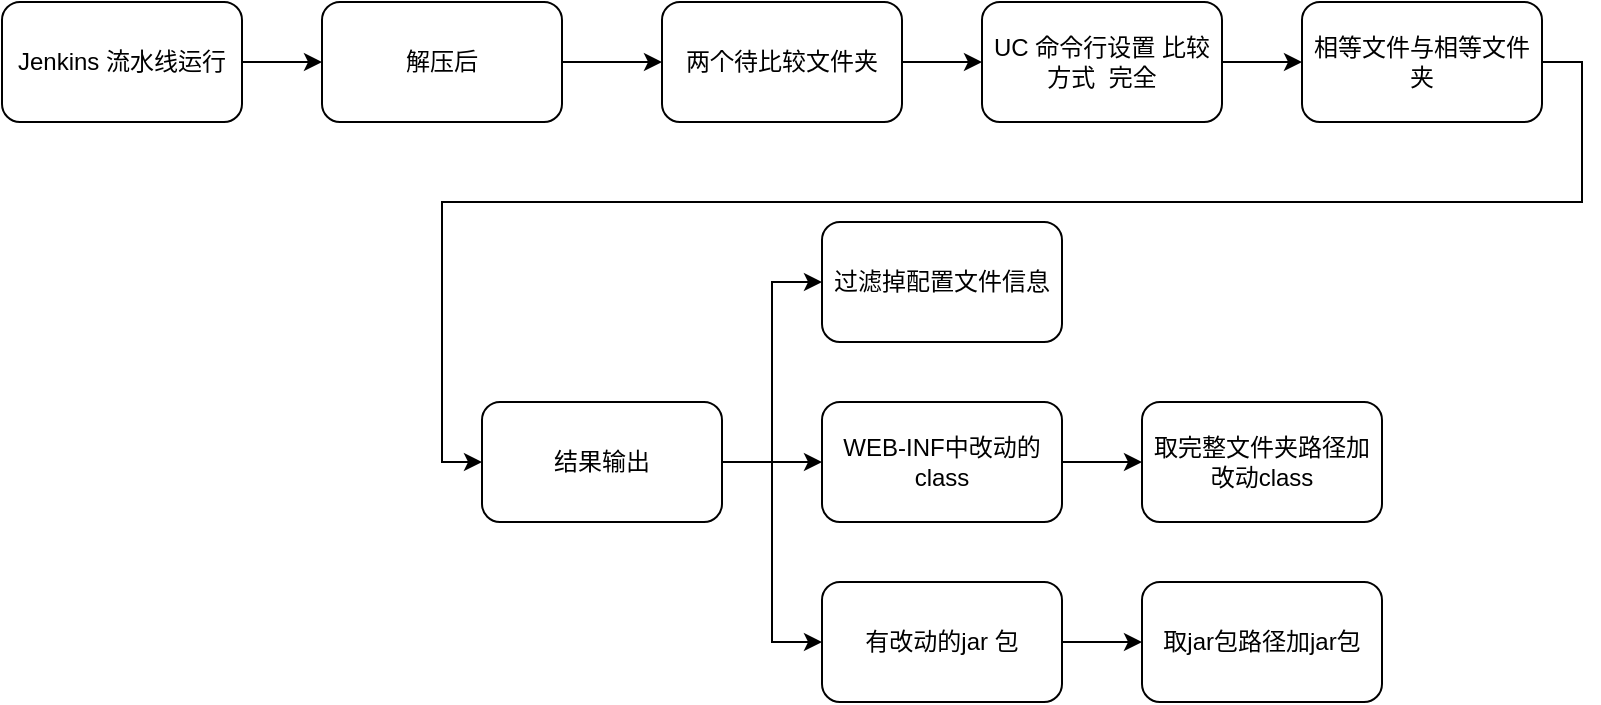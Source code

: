 <mxfile version="13.1.3" type="github">
  <diagram id="bmiANk7Wq_v8kcRveSlA" name="Page-1">
    <mxGraphModel dx="1360" dy="753" grid="1" gridSize="10" guides="1" tooltips="1" connect="1" arrows="1" fold="1" page="1" pageScale="1" pageWidth="1920" pageHeight="1200" math="0" shadow="0">
      <root>
        <mxCell id="0" />
        <mxCell id="1" parent="0" />
        <mxCell id="1f35J_IX4GEQWVw_s67f-8" style="edgeStyle=orthogonalEdgeStyle;rounded=0;orthogonalLoop=1;jettySize=auto;html=1;exitX=1;exitY=0.5;exitDx=0;exitDy=0;entryX=0;entryY=0.5;entryDx=0;entryDy=0;" edge="1" parent="1" source="1f35J_IX4GEQWVw_s67f-1" target="1f35J_IX4GEQWVw_s67f-4">
          <mxGeometry relative="1" as="geometry" />
        </mxCell>
        <mxCell id="1f35J_IX4GEQWVw_s67f-1" value="Jenkins&amp;nbsp;流水线运行" style="rounded=1;whiteSpace=wrap;html=1;" vertex="1" parent="1">
          <mxGeometry x="190" y="260" width="120" height="60" as="geometry" />
        </mxCell>
        <mxCell id="1f35J_IX4GEQWVw_s67f-10" style="edgeStyle=orthogonalEdgeStyle;rounded=0;orthogonalLoop=1;jettySize=auto;html=1;exitX=1;exitY=0.5;exitDx=0;exitDy=0;entryX=0;entryY=0.5;entryDx=0;entryDy=0;" edge="1" parent="1" source="1f35J_IX4GEQWVw_s67f-3" target="1f35J_IX4GEQWVw_s67f-5">
          <mxGeometry relative="1" as="geometry" />
        </mxCell>
        <mxCell id="1f35J_IX4GEQWVw_s67f-3" value="两个待比较文件夹" style="rounded=1;whiteSpace=wrap;html=1;" vertex="1" parent="1">
          <mxGeometry x="520" y="260" width="120" height="60" as="geometry" />
        </mxCell>
        <mxCell id="1f35J_IX4GEQWVw_s67f-9" style="edgeStyle=orthogonalEdgeStyle;rounded=0;orthogonalLoop=1;jettySize=auto;html=1;exitX=1;exitY=0.5;exitDx=0;exitDy=0;entryX=0;entryY=0.5;entryDx=0;entryDy=0;" edge="1" parent="1" source="1f35J_IX4GEQWVw_s67f-4" target="1f35J_IX4GEQWVw_s67f-3">
          <mxGeometry relative="1" as="geometry" />
        </mxCell>
        <mxCell id="1f35J_IX4GEQWVw_s67f-4" value="解压后" style="rounded=1;whiteSpace=wrap;html=1;" vertex="1" parent="1">
          <mxGeometry x="350" y="260" width="120" height="60" as="geometry" />
        </mxCell>
        <mxCell id="1f35J_IX4GEQWVw_s67f-11" style="edgeStyle=orthogonalEdgeStyle;rounded=0;orthogonalLoop=1;jettySize=auto;html=1;exitX=1;exitY=0.5;exitDx=0;exitDy=0;entryX=0;entryY=0.5;entryDx=0;entryDy=0;" edge="1" parent="1" source="1f35J_IX4GEQWVw_s67f-5" target="1f35J_IX4GEQWVw_s67f-6">
          <mxGeometry relative="1" as="geometry" />
        </mxCell>
        <mxCell id="1f35J_IX4GEQWVw_s67f-5" value="UC&amp;nbsp;命令行设置&amp;nbsp;比较方式&amp;nbsp; 完全" style="rounded=1;whiteSpace=wrap;html=1;" vertex="1" parent="1">
          <mxGeometry x="680" y="260" width="120" height="60" as="geometry" />
        </mxCell>
        <mxCell id="1f35J_IX4GEQWVw_s67f-12" style="edgeStyle=orthogonalEdgeStyle;rounded=0;orthogonalLoop=1;jettySize=auto;html=1;exitX=1;exitY=0.5;exitDx=0;exitDy=0;entryX=0;entryY=0.5;entryDx=0;entryDy=0;" edge="1" parent="1" source="1f35J_IX4GEQWVw_s67f-6" target="1f35J_IX4GEQWVw_s67f-7">
          <mxGeometry relative="1" as="geometry">
            <Array as="points">
              <mxPoint x="980" y="290" />
              <mxPoint x="980" y="360" />
              <mxPoint x="410" y="360" />
              <mxPoint x="410" y="490" />
            </Array>
          </mxGeometry>
        </mxCell>
        <mxCell id="1f35J_IX4GEQWVw_s67f-6" value="相等文件与相等文件夹" style="rounded=1;whiteSpace=wrap;html=1;" vertex="1" parent="1">
          <mxGeometry x="840" y="260" width="120" height="60" as="geometry" />
        </mxCell>
        <mxCell id="1f35J_IX4GEQWVw_s67f-18" style="edgeStyle=orthogonalEdgeStyle;rounded=0;orthogonalLoop=1;jettySize=auto;html=1;exitX=1;exitY=0.5;exitDx=0;exitDy=0;entryX=0;entryY=0.5;entryDx=0;entryDy=0;" edge="1" parent="1" source="1f35J_IX4GEQWVw_s67f-7" target="1f35J_IX4GEQWVw_s67f-13">
          <mxGeometry relative="1" as="geometry" />
        </mxCell>
        <mxCell id="1f35J_IX4GEQWVw_s67f-19" style="edgeStyle=orthogonalEdgeStyle;rounded=0;orthogonalLoop=1;jettySize=auto;html=1;exitX=1;exitY=0.5;exitDx=0;exitDy=0;entryX=0;entryY=0.5;entryDx=0;entryDy=0;" edge="1" parent="1" source="1f35J_IX4GEQWVw_s67f-7" target="1f35J_IX4GEQWVw_s67f-14">
          <mxGeometry relative="1" as="geometry" />
        </mxCell>
        <mxCell id="1f35J_IX4GEQWVw_s67f-20" style="edgeStyle=orthogonalEdgeStyle;rounded=0;orthogonalLoop=1;jettySize=auto;html=1;exitX=1;exitY=0.5;exitDx=0;exitDy=0;entryX=0;entryY=0.5;entryDx=0;entryDy=0;" edge="1" parent="1" source="1f35J_IX4GEQWVw_s67f-7" target="1f35J_IX4GEQWVw_s67f-16">
          <mxGeometry relative="1" as="geometry" />
        </mxCell>
        <mxCell id="1f35J_IX4GEQWVw_s67f-7" value="结果输出" style="rounded=1;whiteSpace=wrap;html=1;" vertex="1" parent="1">
          <mxGeometry x="430" y="460" width="120" height="60" as="geometry" />
        </mxCell>
        <mxCell id="1f35J_IX4GEQWVw_s67f-13" value="过滤掉配置文件信息" style="rounded=1;whiteSpace=wrap;html=1;" vertex="1" parent="1">
          <mxGeometry x="600" y="370" width="120" height="60" as="geometry" />
        </mxCell>
        <mxCell id="1f35J_IX4GEQWVw_s67f-21" style="edgeStyle=orthogonalEdgeStyle;rounded=0;orthogonalLoop=1;jettySize=auto;html=1;exitX=1;exitY=0.5;exitDx=0;exitDy=0;entryX=0;entryY=0.5;entryDx=0;entryDy=0;" edge="1" parent="1" source="1f35J_IX4GEQWVw_s67f-14" target="1f35J_IX4GEQWVw_s67f-15">
          <mxGeometry relative="1" as="geometry" />
        </mxCell>
        <mxCell id="1f35J_IX4GEQWVw_s67f-14" value="WEB-INF中改动的class" style="rounded=1;whiteSpace=wrap;html=1;" vertex="1" parent="1">
          <mxGeometry x="600" y="460" width="120" height="60" as="geometry" />
        </mxCell>
        <mxCell id="1f35J_IX4GEQWVw_s67f-15" value="取完整文件夹路径加改动class" style="rounded=1;whiteSpace=wrap;html=1;" vertex="1" parent="1">
          <mxGeometry x="760" y="460" width="120" height="60" as="geometry" />
        </mxCell>
        <mxCell id="1f35J_IX4GEQWVw_s67f-22" style="edgeStyle=orthogonalEdgeStyle;rounded=0;orthogonalLoop=1;jettySize=auto;html=1;exitX=1;exitY=0.5;exitDx=0;exitDy=0;" edge="1" parent="1" source="1f35J_IX4GEQWVw_s67f-16" target="1f35J_IX4GEQWVw_s67f-17">
          <mxGeometry relative="1" as="geometry" />
        </mxCell>
        <mxCell id="1f35J_IX4GEQWVw_s67f-16" value="有改动的jar&amp;nbsp;包" style="rounded=1;whiteSpace=wrap;html=1;" vertex="1" parent="1">
          <mxGeometry x="600" y="550" width="120" height="60" as="geometry" />
        </mxCell>
        <mxCell id="1f35J_IX4GEQWVw_s67f-17" value="取jar包路径加jar包" style="rounded=1;whiteSpace=wrap;html=1;" vertex="1" parent="1">
          <mxGeometry x="760" y="550" width="120" height="60" as="geometry" />
        </mxCell>
      </root>
    </mxGraphModel>
  </diagram>
</mxfile>
